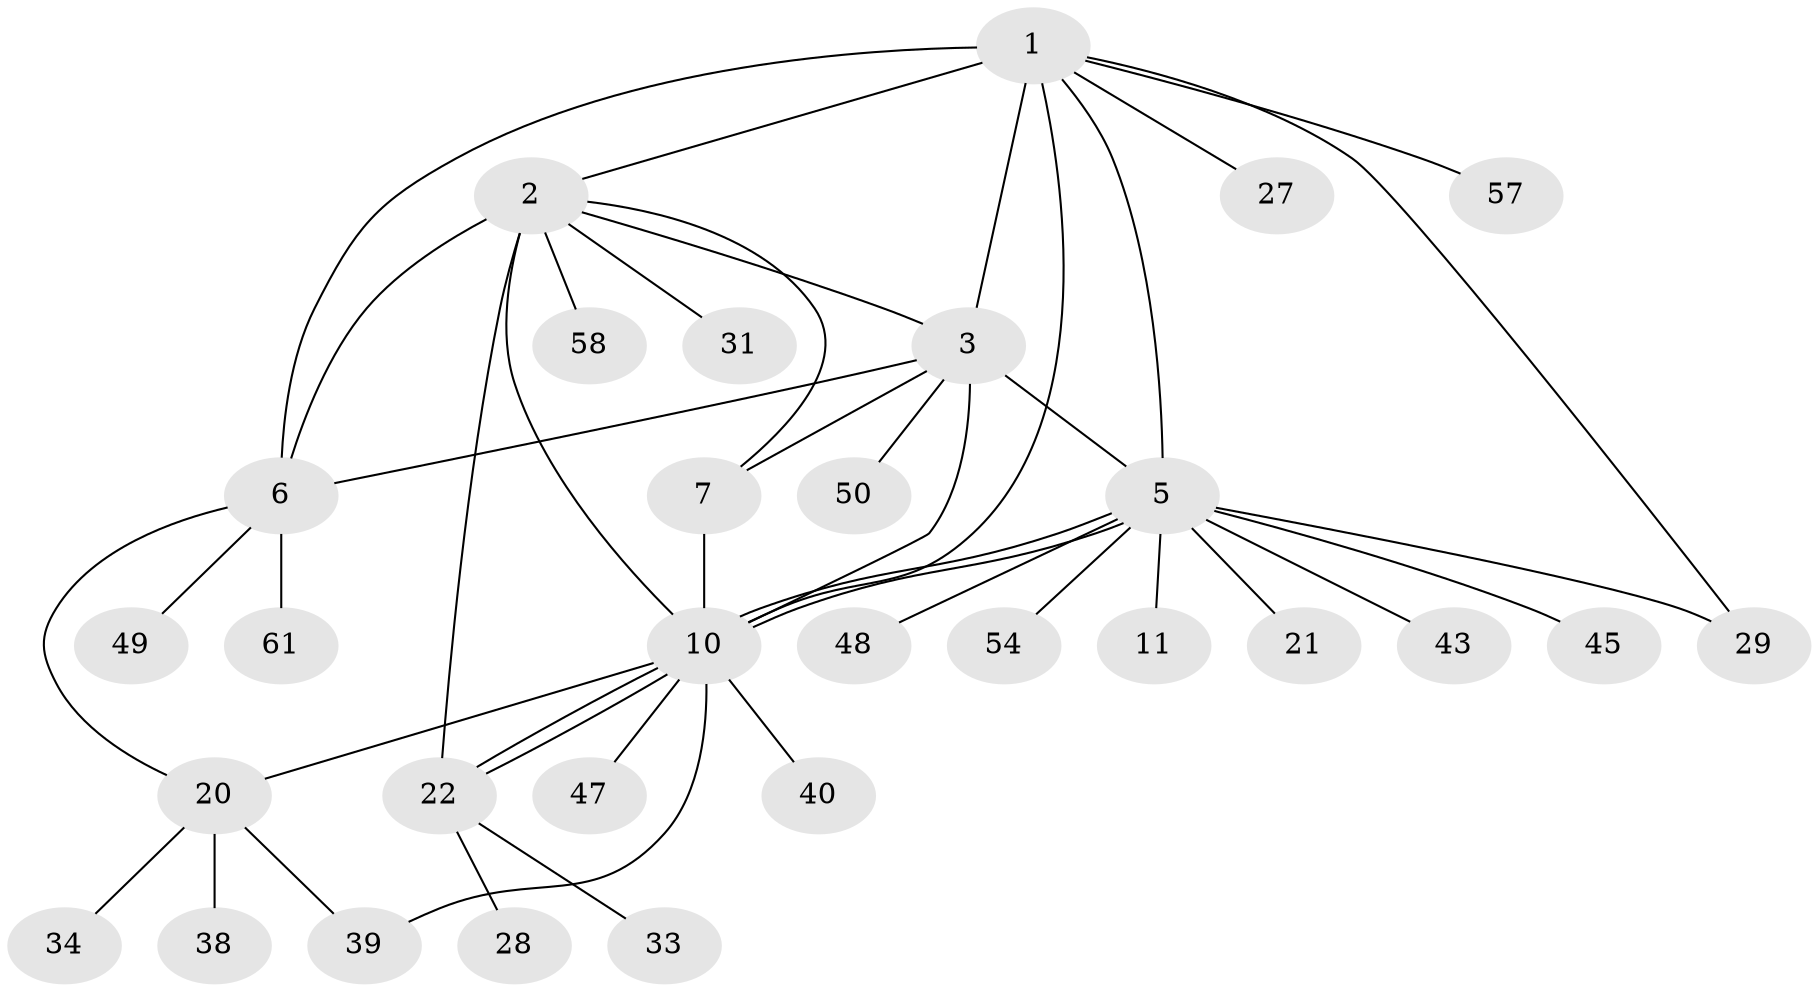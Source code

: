 // original degree distribution, {3: 0.08196721311475409, 12: 0.01639344262295082, 9: 0.03278688524590164, 6: 0.01639344262295082, 8: 0.03278688524590164, 4: 0.08196721311475409, 2: 0.09836065573770492, 11: 0.01639344262295082, 1: 0.5409836065573771, 5: 0.08196721311475409}
// Generated by graph-tools (version 1.1) at 2025/14/03/09/25 04:14:41]
// undirected, 30 vertices, 44 edges
graph export_dot {
graph [start="1"]
  node [color=gray90,style=filled];
  1 [super="+4"];
  2 [super="+25+44+52+13+12"];
  3 [super="+16"];
  5 [super="+9+59+8"];
  6 [super="+17"];
  7 [super="+19"];
  10 [super="+46+51+37+30"];
  11;
  20 [super="+35+26"];
  21;
  22;
  27 [super="+32+53"];
  28;
  29 [super="+56"];
  31;
  33;
  34;
  38;
  39 [super="+42"];
  40;
  43;
  45;
  47;
  48;
  49;
  50;
  54;
  57;
  58;
  61;
  1 -- 2 [weight=2];
  1 -- 5;
  1 -- 3;
  1 -- 6 [weight=2];
  1 -- 10;
  1 -- 57;
  1 -- 27;
  1 -- 29;
  2 -- 3;
  2 -- 6 [weight=3];
  2 -- 22;
  2 -- 10 [weight=2];
  2 -- 58;
  2 -- 7;
  2 -- 31;
  3 -- 5;
  3 -- 7;
  3 -- 50;
  3 -- 10 [weight=2];
  3 -- 6;
  5 -- 10 [weight=2];
  5 -- 10;
  5 -- 48;
  5 -- 11;
  5 -- 21;
  5 -- 54;
  5 -- 43;
  5 -- 45;
  5 -- 29;
  6 -- 49;
  6 -- 20;
  6 -- 61;
  7 -- 10;
  10 -- 22;
  10 -- 22;
  10 -- 40;
  10 -- 39 [weight=2];
  10 -- 47;
  10 -- 20;
  20 -- 34;
  20 -- 38;
  20 -- 39;
  22 -- 28;
  22 -- 33;
}
